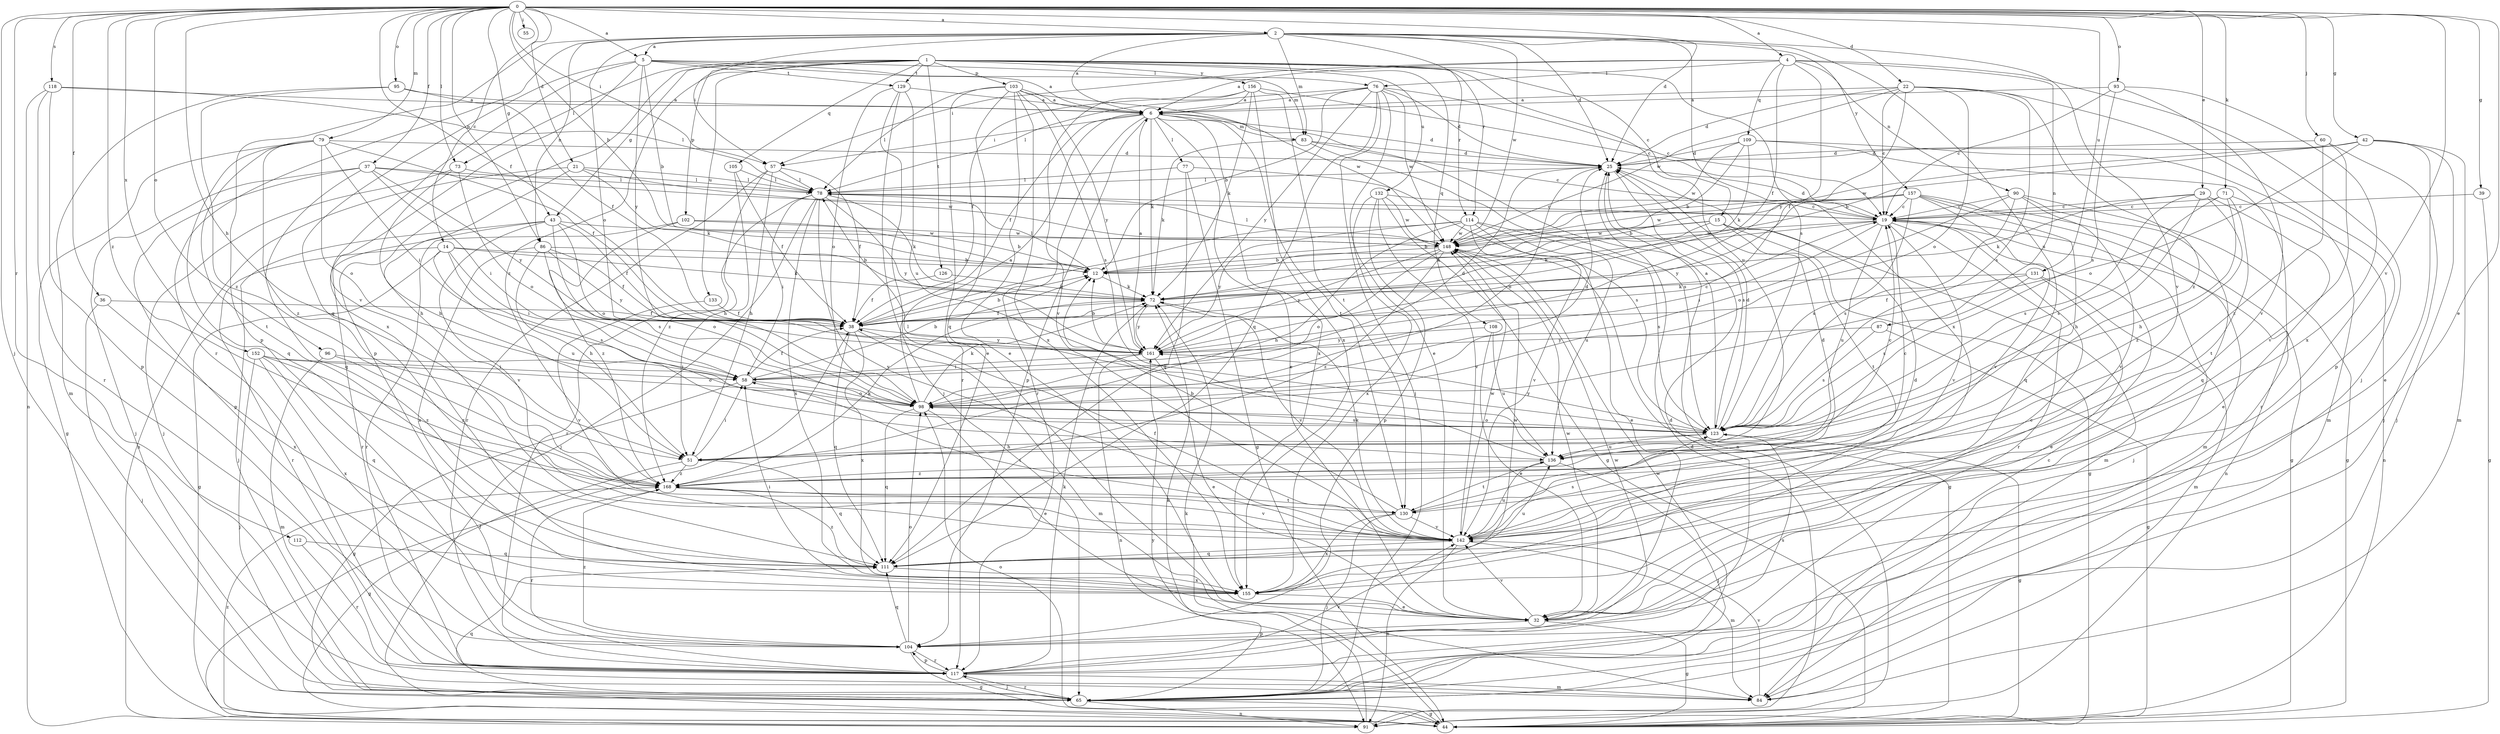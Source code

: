 strict digraph  {
0;
1;
2;
4;
5;
6;
12;
14;
15;
19;
21;
22;
25;
29;
32;
36;
37;
38;
39;
42;
43;
44;
51;
55;
57;
58;
60;
65;
71;
72;
73;
76;
77;
78;
79;
83;
84;
86;
87;
90;
91;
93;
95;
96;
98;
102;
103;
104;
105;
108;
109;
111;
112;
114;
117;
118;
123;
126;
129;
130;
131;
132;
133;
136;
142;
148;
152;
155;
156;
157;
161;
168;
0 -> 2  [label=a];
0 -> 4  [label=a];
0 -> 5  [label=a];
0 -> 12  [label=b];
0 -> 14  [label=c];
0 -> 21  [label=d];
0 -> 22  [label=d];
0 -> 25  [label=d];
0 -> 29  [label=e];
0 -> 32  [label=e];
0 -> 36  [label=f];
0 -> 37  [label=f];
0 -> 38  [label=f];
0 -> 39  [label=g];
0 -> 42  [label=g];
0 -> 43  [label=g];
0 -> 51  [label=h];
0 -> 55  [label=i];
0 -> 57  [label=i];
0 -> 60  [label=j];
0 -> 65  [label=j];
0 -> 71  [label=k];
0 -> 73  [label=l];
0 -> 79  [label=m];
0 -> 86  [label=n];
0 -> 93  [label=o];
0 -> 95  [label=o];
0 -> 96  [label=o];
0 -> 112  [label=r];
0 -> 118  [label=s];
0 -> 131  [label=u];
0 -> 142  [label=v];
0 -> 152  [label=x];
0 -> 168  [label=z];
1 -> 15  [label=c];
1 -> 43  [label=g];
1 -> 73  [label=l];
1 -> 102  [label=p];
1 -> 103  [label=p];
1 -> 104  [label=p];
1 -> 105  [label=q];
1 -> 108  [label=q];
1 -> 114  [label=r];
1 -> 126  [label=t];
1 -> 129  [label=t];
1 -> 132  [label=u];
1 -> 133  [label=u];
1 -> 136  [label=u];
1 -> 155  [label=x];
1 -> 156  [label=y];
1 -> 168  [label=z];
2 -> 5  [label=a];
2 -> 6  [label=a];
2 -> 25  [label=d];
2 -> 57  [label=i];
2 -> 83  [label=m];
2 -> 86  [label=n];
2 -> 98  [label=o];
2 -> 104  [label=p];
2 -> 114  [label=r];
2 -> 117  [label=r];
2 -> 123  [label=s];
2 -> 136  [label=u];
2 -> 142  [label=v];
2 -> 148  [label=w];
2 -> 157  [label=y];
4 -> 6  [label=a];
4 -> 38  [label=f];
4 -> 57  [label=i];
4 -> 65  [label=j];
4 -> 76  [label=l];
4 -> 87  [label=n];
4 -> 90  [label=n];
4 -> 109  [label=q];
4 -> 161  [label=y];
5 -> 6  [label=a];
5 -> 12  [label=b];
5 -> 76  [label=l];
5 -> 83  [label=m];
5 -> 111  [label=q];
5 -> 129  [label=t];
5 -> 142  [label=v];
5 -> 155  [label=x];
5 -> 161  [label=y];
6 -> 25  [label=d];
6 -> 32  [label=e];
6 -> 38  [label=f];
6 -> 57  [label=i];
6 -> 72  [label=k];
6 -> 77  [label=l];
6 -> 83  [label=m];
6 -> 104  [label=p];
6 -> 117  [label=r];
6 -> 130  [label=t];
6 -> 155  [label=x];
12 -> 72  [label=k];
12 -> 78  [label=l];
14 -> 12  [label=b];
14 -> 44  [label=g];
14 -> 58  [label=i];
14 -> 72  [label=k];
14 -> 117  [label=r];
14 -> 123  [label=s];
14 -> 136  [label=u];
15 -> 12  [label=b];
15 -> 44  [label=g];
15 -> 72  [label=k];
15 -> 84  [label=m];
15 -> 130  [label=t];
15 -> 148  [label=w];
19 -> 25  [label=d];
19 -> 58  [label=i];
19 -> 65  [label=j];
19 -> 72  [label=k];
19 -> 91  [label=n];
19 -> 117  [label=r];
19 -> 136  [label=u];
19 -> 142  [label=v];
19 -> 148  [label=w];
21 -> 51  [label=h];
21 -> 72  [label=k];
21 -> 78  [label=l];
21 -> 91  [label=n];
21 -> 148  [label=w];
22 -> 6  [label=a];
22 -> 19  [label=c];
22 -> 25  [label=d];
22 -> 38  [label=f];
22 -> 98  [label=o];
22 -> 104  [label=p];
22 -> 123  [label=s];
22 -> 148  [label=w];
22 -> 168  [label=z];
25 -> 78  [label=l];
25 -> 91  [label=n];
25 -> 98  [label=o];
25 -> 123  [label=s];
29 -> 19  [label=c];
29 -> 32  [label=e];
29 -> 51  [label=h];
29 -> 72  [label=k];
29 -> 123  [label=s];
29 -> 168  [label=z];
32 -> 19  [label=c];
32 -> 44  [label=g];
32 -> 104  [label=p];
32 -> 142  [label=v];
32 -> 148  [label=w];
36 -> 38  [label=f];
36 -> 65  [label=j];
36 -> 155  [label=x];
37 -> 19  [label=c];
37 -> 58  [label=i];
37 -> 65  [label=j];
37 -> 78  [label=l];
37 -> 104  [label=p];
37 -> 111  [label=q];
37 -> 161  [label=y];
38 -> 12  [label=b];
38 -> 84  [label=m];
38 -> 111  [label=q];
38 -> 155  [label=x];
38 -> 161  [label=y];
39 -> 19  [label=c];
39 -> 44  [label=g];
42 -> 12  [label=b];
42 -> 25  [label=d];
42 -> 32  [label=e];
42 -> 65  [label=j];
42 -> 84  [label=m];
42 -> 98  [label=o];
42 -> 148  [label=w];
43 -> 38  [label=f];
43 -> 65  [label=j];
43 -> 98  [label=o];
43 -> 117  [label=r];
43 -> 123  [label=s];
43 -> 142  [label=v];
43 -> 148  [label=w];
44 -> 72  [label=k];
44 -> 98  [label=o];
44 -> 168  [label=z];
51 -> 44  [label=g];
51 -> 58  [label=i];
51 -> 111  [label=q];
51 -> 168  [label=z];
57 -> 38  [label=f];
57 -> 51  [label=h];
57 -> 78  [label=l];
57 -> 117  [label=r];
57 -> 168  [label=z];
58 -> 12  [label=b];
58 -> 25  [label=d];
58 -> 38  [label=f];
58 -> 44  [label=g];
58 -> 98  [label=o];
60 -> 25  [label=d];
60 -> 65  [label=j];
60 -> 142  [label=v];
60 -> 168  [label=z];
65 -> 19  [label=c];
65 -> 44  [label=g];
65 -> 72  [label=k];
65 -> 91  [label=n];
65 -> 111  [label=q];
65 -> 117  [label=r];
65 -> 148  [label=w];
71 -> 19  [label=c];
71 -> 51  [label=h];
71 -> 91  [label=n];
71 -> 123  [label=s];
71 -> 130  [label=t];
72 -> 38  [label=f];
72 -> 142  [label=v];
72 -> 161  [label=y];
73 -> 51  [label=h];
73 -> 65  [label=j];
73 -> 78  [label=l];
73 -> 98  [label=o];
76 -> 6  [label=a];
76 -> 12  [label=b];
76 -> 19  [label=c];
76 -> 25  [label=d];
76 -> 32  [label=e];
76 -> 65  [label=j];
76 -> 78  [label=l];
76 -> 111  [label=q];
76 -> 148  [label=w];
76 -> 161  [label=y];
77 -> 44  [label=g];
77 -> 78  [label=l];
77 -> 111  [label=q];
77 -> 123  [label=s];
78 -> 19  [label=c];
78 -> 58  [label=i];
78 -> 65  [label=j];
78 -> 72  [label=k];
78 -> 117  [label=r];
78 -> 142  [label=v];
78 -> 155  [label=x];
78 -> 161  [label=y];
79 -> 25  [label=d];
79 -> 38  [label=f];
79 -> 44  [label=g];
79 -> 58  [label=i];
79 -> 98  [label=o];
79 -> 111  [label=q];
79 -> 130  [label=t];
79 -> 168  [label=z];
83 -> 19  [label=c];
83 -> 25  [label=d];
83 -> 72  [label=k];
83 -> 123  [label=s];
84 -> 142  [label=v];
86 -> 12  [label=b];
86 -> 38  [label=f];
86 -> 51  [label=h];
86 -> 98  [label=o];
86 -> 155  [label=x];
86 -> 161  [label=y];
87 -> 44  [label=g];
87 -> 123  [label=s];
87 -> 161  [label=y];
90 -> 19  [label=c];
90 -> 44  [label=g];
90 -> 98  [label=o];
90 -> 111  [label=q];
90 -> 123  [label=s];
90 -> 142  [label=v];
91 -> 25  [label=d];
91 -> 38  [label=f];
91 -> 161  [label=y];
93 -> 6  [label=a];
93 -> 19  [label=c];
93 -> 123  [label=s];
93 -> 142  [label=v];
93 -> 155  [label=x];
95 -> 6  [label=a];
95 -> 38  [label=f];
95 -> 84  [label=m];
95 -> 168  [label=z];
96 -> 58  [label=i];
96 -> 84  [label=m];
96 -> 168  [label=z];
98 -> 6  [label=a];
98 -> 25  [label=d];
98 -> 32  [label=e];
98 -> 72  [label=k];
98 -> 111  [label=q];
98 -> 123  [label=s];
102 -> 12  [label=b];
102 -> 117  [label=r];
102 -> 148  [label=w];
102 -> 168  [label=z];
103 -> 6  [label=a];
103 -> 32  [label=e];
103 -> 78  [label=l];
103 -> 111  [label=q];
103 -> 117  [label=r];
103 -> 123  [label=s];
103 -> 148  [label=w];
103 -> 155  [label=x];
103 -> 161  [label=y];
104 -> 44  [label=g];
104 -> 98  [label=o];
104 -> 111  [label=q];
104 -> 117  [label=r];
104 -> 123  [label=s];
104 -> 168  [label=z];
105 -> 38  [label=f];
105 -> 51  [label=h];
105 -> 78  [label=l];
108 -> 32  [label=e];
108 -> 136  [label=u];
108 -> 161  [label=y];
109 -> 12  [label=b];
109 -> 25  [label=d];
109 -> 72  [label=k];
109 -> 84  [label=m];
109 -> 117  [label=r];
109 -> 148  [label=w];
111 -> 136  [label=u];
111 -> 155  [label=x];
111 -> 168  [label=z];
112 -> 111  [label=q];
112 -> 117  [label=r];
114 -> 32  [label=e];
114 -> 38  [label=f];
114 -> 51  [label=h];
114 -> 123  [label=s];
114 -> 136  [label=u];
114 -> 142  [label=v];
114 -> 148  [label=w];
114 -> 161  [label=y];
117 -> 25  [label=d];
117 -> 65  [label=j];
117 -> 72  [label=k];
117 -> 84  [label=m];
117 -> 104  [label=p];
117 -> 142  [label=v];
117 -> 148  [label=w];
118 -> 6  [label=a];
118 -> 78  [label=l];
118 -> 91  [label=n];
118 -> 104  [label=p];
118 -> 117  [label=r];
123 -> 6  [label=a];
123 -> 25  [label=d];
123 -> 44  [label=g];
123 -> 51  [label=h];
123 -> 98  [label=o];
123 -> 136  [label=u];
123 -> 161  [label=y];
126 -> 38  [label=f];
126 -> 72  [label=k];
129 -> 6  [label=a];
129 -> 32  [label=e];
129 -> 65  [label=j];
129 -> 98  [label=o];
129 -> 136  [label=u];
130 -> 12  [label=b];
130 -> 25  [label=d];
130 -> 65  [label=j];
130 -> 142  [label=v];
130 -> 155  [label=x];
131 -> 32  [label=e];
131 -> 38  [label=f];
131 -> 72  [label=k];
131 -> 84  [label=m];
131 -> 123  [label=s];
132 -> 19  [label=c];
132 -> 44  [label=g];
132 -> 104  [label=p];
132 -> 142  [label=v];
132 -> 148  [label=w];
132 -> 155  [label=x];
133 -> 38  [label=f];
133 -> 142  [label=v];
136 -> 19  [label=c];
136 -> 65  [label=j];
136 -> 78  [label=l];
136 -> 130  [label=t];
136 -> 168  [label=z];
142 -> 38  [label=f];
142 -> 58  [label=i];
142 -> 72  [label=k];
142 -> 84  [label=m];
142 -> 91  [label=n];
142 -> 111  [label=q];
142 -> 123  [label=s];
142 -> 136  [label=u];
142 -> 148  [label=w];
148 -> 12  [label=b];
148 -> 44  [label=g];
148 -> 78  [label=l];
148 -> 98  [label=o];
148 -> 161  [label=y];
148 -> 168  [label=z];
152 -> 58  [label=i];
152 -> 65  [label=j];
152 -> 98  [label=o];
152 -> 111  [label=q];
152 -> 155  [label=x];
152 -> 168  [label=z];
155 -> 25  [label=d];
155 -> 32  [label=e];
155 -> 58  [label=i];
155 -> 148  [label=w];
156 -> 6  [label=a];
156 -> 19  [label=c];
156 -> 38  [label=f];
156 -> 72  [label=k];
156 -> 130  [label=t];
156 -> 142  [label=v];
156 -> 155  [label=x];
157 -> 12  [label=b];
157 -> 19  [label=c];
157 -> 44  [label=g];
157 -> 84  [label=m];
157 -> 111  [label=q];
157 -> 123  [label=s];
157 -> 142  [label=v];
157 -> 148  [label=w];
157 -> 161  [label=y];
161 -> 6  [label=a];
161 -> 12  [label=b];
161 -> 19  [label=c];
161 -> 32  [label=e];
161 -> 58  [label=i];
161 -> 91  [label=n];
168 -> 19  [label=c];
168 -> 72  [label=k];
168 -> 117  [label=r];
168 -> 130  [label=t];
168 -> 142  [label=v];
}

